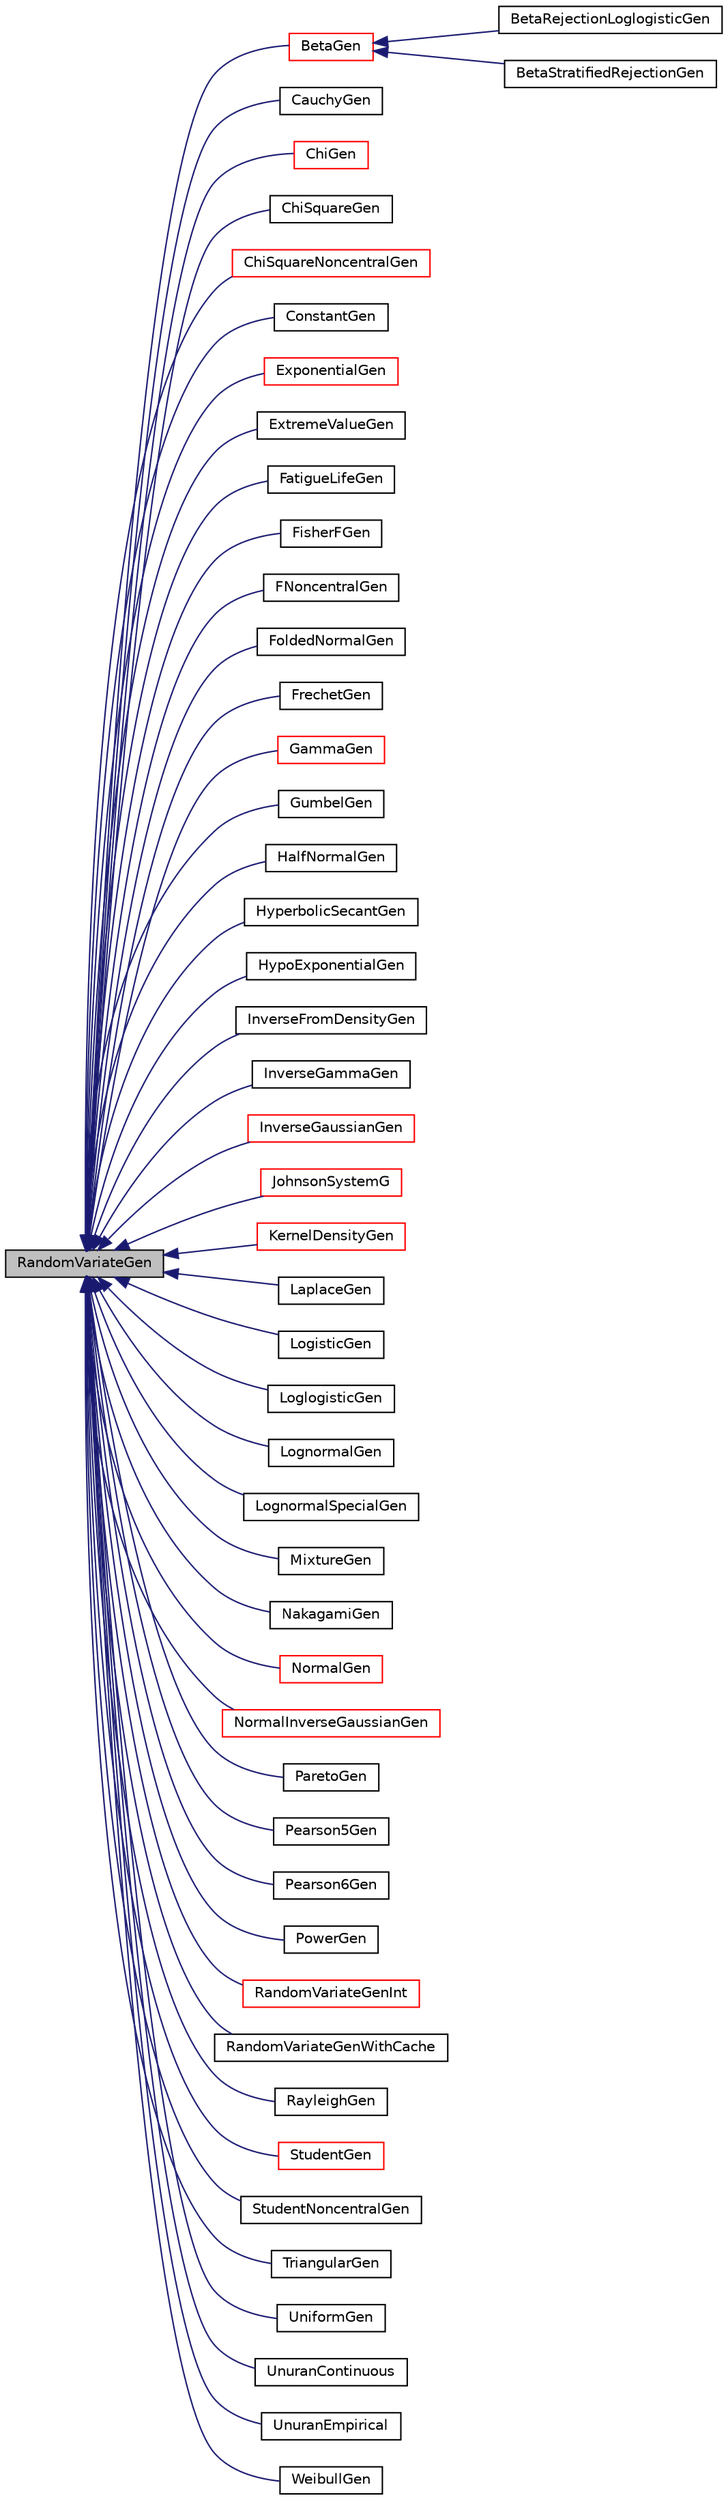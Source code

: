 digraph "RandomVariateGen"
{
 // INTERACTIVE_SVG=YES
  bgcolor="transparent";
  edge [fontname="Helvetica",fontsize="10",labelfontname="Helvetica",labelfontsize="10"];
  node [fontname="Helvetica",fontsize="10",shape=record];
  rankdir="LR";
  Node0 [label="RandomVariateGen",height=0.2,width=0.4,color="black", fillcolor="grey75", style="filled", fontcolor="black"];
  Node0 -> Node1 [dir="back",color="midnightblue",fontsize="10",style="solid",fontname="Helvetica"];
  Node1 [label="BetaGen",height=0.2,width=0.4,color="red",URL="$db/d39/classumontreal_1_1ssj_1_1randvar_1_1BetaGen.html",tooltip="This class implements random variate generators with the beta distribution with shape parameters  and..."];
  Node1 -> Node2 [dir="back",color="midnightblue",fontsize="10",style="solid",fontname="Helvetica"];
  Node2 [label="BetaRejectionLoglogisticGen",height=0.2,width=0.4,color="black",URL="$d1/def/classumontreal_1_1ssj_1_1randvar_1_1BetaRejectionLoglogisticGen.html",tooltip="Implements Beta random variate generators using the rejection method with log-logistic envelopes from..."];
  Node1 -> Node3 [dir="back",color="midnightblue",fontsize="10",style="solid",fontname="Helvetica"];
  Node3 [label="BetaStratifiedRejectionGen",height=0.2,width=0.4,color="black",URL="$d4/dbc/classumontreal_1_1ssj_1_1randvar_1_1BetaStratifiedRejectionGen.html",tooltip="This class implements Beta random variate generators using the stratified rejection/patchwork rejecti..."];
  Node0 -> Node7 [dir="back",color="midnightblue",fontsize="10",style="solid",fontname="Helvetica"];
  Node7 [label="CauchyGen",height=0.2,width=0.4,color="black",URL="$d4/d00/classumontreal_1_1ssj_1_1randvar_1_1CauchyGen.html",tooltip="This class implements random variate generators for the Cauchy distribution. "];
  Node0 -> Node8 [dir="back",color="midnightblue",fontsize="10",style="solid",fontname="Helvetica"];
  Node8 [label="ChiGen",height=0.2,width=0.4,color="red",URL="$d8/d59/classumontreal_1_1ssj_1_1randvar_1_1ChiGen.html",tooltip="This class implements random variate generators for the chi distribution. "];
  Node0 -> Node10 [dir="back",color="midnightblue",fontsize="10",style="solid",fontname="Helvetica"];
  Node10 [label="ChiSquareGen",height=0.2,width=0.4,color="black",URL="$d1/d1d/classumontreal_1_1ssj_1_1randvar_1_1ChiSquareGen.html",tooltip="This class implements random variate generators with the chi square distribution with  degrees of fre..."];
  Node0 -> Node11 [dir="back",color="midnightblue",fontsize="10",style="solid",fontname="Helvetica"];
  Node11 [label="ChiSquareNoncentralGen",height=0.2,width=0.4,color="red",URL="$de/d03/classumontreal_1_1ssj_1_1randvar_1_1ChiSquareNoncentralGen.html",tooltip="This class implements random variate generators for the noncentral chi square distribution with  degr..."];
  Node0 -> Node14 [dir="back",color="midnightblue",fontsize="10",style="solid",fontname="Helvetica"];
  Node14 [label="ConstantGen",height=0.2,width=0.4,color="black",URL="$d3/dff/classumontreal_1_1ssj_1_1randvar_1_1ConstantGen.html",tooltip="This class implements a random variate generator that returns a constant value. "];
  Node0 -> Node15 [dir="back",color="midnightblue",fontsize="10",style="solid",fontname="Helvetica"];
  Node15 [label="ExponentialGen",height=0.2,width=0.4,color="red",URL="$d4/d9c/classumontreal_1_1ssj_1_1randvar_1_1ExponentialGen.html",tooltip="This class implements random variate generators for the exponential distribution. ..."];
  Node0 -> Node17 [dir="back",color="midnightblue",fontsize="10",style="solid",fontname="Helvetica"];
  Node17 [label="ExtremeValueGen",height=0.2,width=0.4,color="black",URL="$dd/dfd/classumontreal_1_1ssj_1_1randvar_1_1ExtremeValueGen.html",tooltip="This class has been replaced by GumbelGen . "];
  Node0 -> Node18 [dir="back",color="midnightblue",fontsize="10",style="solid",fontname="Helvetica"];
  Node18 [label="FatigueLifeGen",height=0.2,width=0.4,color="black",URL="$da/d63/classumontreal_1_1ssj_1_1randvar_1_1FatigueLifeGen.html",tooltip="This class implements random variate generators for the fatigue life distribution   with location pa..."];
  Node0 -> Node19 [dir="back",color="midnightblue",fontsize="10",style="solid",fontname="Helvetica"];
  Node19 [label="FisherFGen",height=0.2,width=0.4,color="black",URL="$dd/d07/classumontreal_1_1ssj_1_1randvar_1_1FisherFGen.html",tooltip="This class implements random variate generators for the Fisher F distribution with  and  degrees of f..."];
  Node0 -> Node20 [dir="back",color="midnightblue",fontsize="10",style="solid",fontname="Helvetica"];
  Node20 [label="FNoncentralGen",height=0.2,width=0.4,color="black",URL="$da/d53/classumontreal_1_1ssj_1_1randvar_1_1FNoncentralGen.html",tooltip="This class implements random variate generators for the noncentral F-distribution. "];
  Node0 -> Node21 [dir="back",color="midnightblue",fontsize="10",style="solid",fontname="Helvetica"];
  Node21 [label="FoldedNormalGen",height=0.2,width=0.4,color="black",URL="$d5/d19/classumontreal_1_1ssj_1_1randvar_1_1FoldedNormalGen.html",tooltip="This class implements methods for generating random variates from the folded normal distribution with..."];
  Node0 -> Node22 [dir="back",color="midnightblue",fontsize="10",style="solid",fontname="Helvetica"];
  Node22 [label="FrechetGen",height=0.2,width=0.4,color="black",URL="$d7/d8a/classumontreal_1_1ssj_1_1randvar_1_1FrechetGen.html",tooltip="This class implements methods for generating random variates from the Fréchet distribution, with location parameter , scale parameter , and shape parameter , where we use the notation . "];
  Node0 -> Node23 [dir="back",color="midnightblue",fontsize="10",style="solid",fontname="Helvetica"];
  Node23 [label="GammaGen",height=0.2,width=0.4,color="red",URL="$dd/d7c/classumontreal_1_1ssj_1_1randvar_1_1GammaGen.html",tooltip="This class implements random variate generators for the gamma distribution. "];
  Node0 -> Node28 [dir="back",color="midnightblue",fontsize="10",style="solid",fontname="Helvetica"];
  Node28 [label="GumbelGen",height=0.2,width=0.4,color="black",URL="$da/d1e/classumontreal_1_1ssj_1_1randvar_1_1GumbelGen.html",tooltip="This class implements methods for generating random variates from the Gumbel distribution. "];
  Node0 -> Node29 [dir="back",color="midnightblue",fontsize="10",style="solid",fontname="Helvetica"];
  Node29 [label="HalfNormalGen",height=0.2,width=0.4,color="black",URL="$d4/d88/classumontreal_1_1ssj_1_1randvar_1_1HalfNormalGen.html",tooltip="This class implements methods for generating random variates from the half-normal distribution with p..."];
  Node0 -> Node30 [dir="back",color="midnightblue",fontsize="10",style="solid",fontname="Helvetica"];
  Node30 [label="HyperbolicSecantGen",height=0.2,width=0.4,color="black",URL="$df/d23/classumontreal_1_1ssj_1_1randvar_1_1HyperbolicSecantGen.html",tooltip="This class implements random variate generators for the hyperbolic secant distribution with location ..."];
  Node0 -> Node31 [dir="back",color="midnightblue",fontsize="10",style="solid",fontname="Helvetica"];
  Node31 [label="HypoExponentialGen",height=0.2,width=0.4,color="black",URL="$d3/ddb/classumontreal_1_1ssj_1_1randvar_1_1HypoExponentialGen.html",tooltip="This class implements random variate generators for the hypoexponential distribution (see classes umo..."];
  Node0 -> Node32 [dir="back",color="midnightblue",fontsize="10",style="solid",fontname="Helvetica"];
  Node32 [label="InverseFromDensityGen",height=0.2,width=0.4,color="black",URL="$dc/d24/classumontreal_1_1ssj_1_1randvar_1_1InverseFromDensityGen.html",tooltip="Implements a method for generating random variates by numerical inversion of an arbitrary continuous ..."];
  Node0 -> Node33 [dir="back",color="midnightblue",fontsize="10",style="solid",fontname="Helvetica"];
  Node33 [label="InverseGammaGen",height=0.2,width=0.4,color="black",URL="$dd/d9f/classumontreal_1_1ssj_1_1randvar_1_1InverseGammaGen.html",tooltip="This class implements random variate generators for the inverse gamma distribution with shape paramet..."];
  Node0 -> Node34 [dir="back",color="midnightblue",fontsize="10",style="solid",fontname="Helvetica"];
  Node34 [label="InverseGaussianGen",height=0.2,width=0.4,color="red",URL="$d1/d30/classumontreal_1_1ssj_1_1randvar_1_1InverseGaussianGen.html",tooltip="This class implements random variate generators for the inverse Gaussian distribution with location p..."];
  Node0 -> Node36 [dir="back",color="midnightblue",fontsize="10",style="solid",fontname="Helvetica"];
  Node36 [label="JohnsonSystemG",height=0.2,width=0.4,color="red",URL="$d0/d1e/classumontreal_1_1ssj_1_1randvar_1_1JohnsonSystemG.html",tooltip="This class contains common parameters and methods for the random variate generators associated with t..."];
  Node0 -> Node40 [dir="back",color="midnightblue",fontsize="10",style="solid",fontname="Helvetica"];
  Node40 [label="KernelDensityGen",height=0.2,width=0.4,color="red",URL="$df/d89/classumontreal_1_1ssj_1_1randvar_1_1KernelDensityGen.html",tooltip="This class implements random variate generators for distributions obtained via kernel density estimat..."];
  Node0 -> Node42 [dir="back",color="midnightblue",fontsize="10",style="solid",fontname="Helvetica"];
  Node42 [label="LaplaceGen",height=0.2,width=0.4,color="black",URL="$db/d59/classumontreal_1_1ssj_1_1randvar_1_1LaplaceGen.html",tooltip="This class implements methods for generating random variates from the Laplace distribution. "];
  Node0 -> Node43 [dir="back",color="midnightblue",fontsize="10",style="solid",fontname="Helvetica"];
  Node43 [label="LogisticGen",height=0.2,width=0.4,color="black",URL="$d7/dba/classumontreal_1_1ssj_1_1randvar_1_1LogisticGen.html",tooltip="This class implements random variate generators for the logistic distribution. "];
  Node0 -> Node44 [dir="back",color="midnightblue",fontsize="10",style="solid",fontname="Helvetica"];
  Node44 [label="LoglogisticGen",height=0.2,width=0.4,color="black",URL="$d2/d56/classumontreal_1_1ssj_1_1randvar_1_1LoglogisticGen.html",tooltip="This class implements random variate generators for the log-logistic distribution with shape paramete..."];
  Node0 -> Node45 [dir="back",color="midnightblue",fontsize="10",style="solid",fontname="Helvetica"];
  Node45 [label="LognormalGen",height=0.2,width=0.4,color="black",URL="$d3/d2e/classumontreal_1_1ssj_1_1randvar_1_1LognormalGen.html",tooltip="This class implements methods for generating random variates from the lognormal distribution. "];
  Node0 -> Node46 [dir="back",color="midnightblue",fontsize="10",style="solid",fontname="Helvetica"];
  Node46 [label="LognormalSpecialGen",height=0.2,width=0.4,color="black",URL="$db/dc7/classumontreal_1_1ssj_1_1randvar_1_1LognormalSpecialGen.html",tooltip="Implements methods for generating random variates from the lognormal distribution using an arbitrary ..."];
  Node0 -> Node47 [dir="back",color="midnightblue",fontsize="10",style="solid",fontname="Helvetica"];
  Node47 [label="MixtureGen",height=0.2,width=0.4,color="black",URL="$d2/d0b/classumontreal_1_1ssj_1_1randvar_1_1MixtureGen.html",tooltip="This class implements random variate generators for a mixture distribution. "];
  Node0 -> Node48 [dir="back",color="midnightblue",fontsize="10",style="solid",fontname="Helvetica"];
  Node48 [label="NakagamiGen",height=0.2,width=0.4,color="black",URL="$d7/d3f/classumontreal_1_1ssj_1_1randvar_1_1NakagamiGen.html",tooltip="This class implements random variate generators for the Nakagami distribution. "];
  Node0 -> Node49 [dir="back",color="midnightblue",fontsize="10",style="solid",fontname="Helvetica"];
  Node49 [label="NormalGen",height=0.2,width=0.4,color="red",URL="$dd/d08/classumontreal_1_1ssj_1_1randvar_1_1NormalGen.html",tooltip="This class implements methods for generating random variates from the normal distribution ..."];
  Node0 -> Node55 [dir="back",color="midnightblue",fontsize="10",style="solid",fontname="Helvetica"];
  Node55 [label="NormalInverseGaussianGen",height=0.2,width=0.4,color="red",URL="$dd/d38/classumontreal_1_1ssj_1_1randvar_1_1NormalInverseGaussianGen.html",tooltip="This class implements random variate generators for the normal inverse gaussian ( ) distribution..."];
  Node0 -> Node57 [dir="back",color="midnightblue",fontsize="10",style="solid",fontname="Helvetica"];
  Node57 [label="ParetoGen",height=0.2,width=0.4,color="black",URL="$dd/d3f/classumontreal_1_1ssj_1_1randvar_1_1ParetoGen.html",tooltip="This class implements random variate generators for one of the Pareto distributions, with parameters  and . "];
  Node0 -> Node58 [dir="back",color="midnightblue",fontsize="10",style="solid",fontname="Helvetica"];
  Node58 [label="Pearson5Gen",height=0.2,width=0.4,color="black",URL="$d3/dc5/classumontreal_1_1ssj_1_1randvar_1_1Pearson5Gen.html",tooltip="THIS CLASS HAS BEEN RENAMED InverseGammaGen . "];
  Node0 -> Node59 [dir="back",color="midnightblue",fontsize="10",style="solid",fontname="Helvetica"];
  Node59 [label="Pearson6Gen",height=0.2,width=0.4,color="black",URL="$d0/de5/classumontreal_1_1ssj_1_1randvar_1_1Pearson6Gen.html",tooltip="This class implements random variate generators for the Pearson type VI distribution with shape param..."];
  Node0 -> Node60 [dir="back",color="midnightblue",fontsize="10",style="solid",fontname="Helvetica"];
  Node60 [label="PowerGen",height=0.2,width=0.4,color="black",URL="$d2/d11/classumontreal_1_1ssj_1_1randvar_1_1PowerGen.html",tooltip="This class implements random variate generators for the power distribution with shape parameter ..."];
  Node0 -> Node61 [dir="back",color="midnightblue",fontsize="10",style="solid",fontname="Helvetica"];
  Node61 [label="RandomVariateGenInt",height=0.2,width=0.4,color="red",URL="$de/d0b/classumontreal_1_1ssj_1_1randvar_1_1RandomVariateGenInt.html",tooltip="This is the base class for all generators of discrete random variates over the set of integers..."];
  Node0 -> Node75 [dir="back",color="midnightblue",fontsize="10",style="solid",fontname="Helvetica"];
  Node75 [label="RandomVariateGenWithCache",height=0.2,width=0.4,color="black",URL="$d6/d73/classumontreal_1_1ssj_1_1randvar_1_1RandomVariateGenWithCache.html",tooltip="This class represents a random variate generator whose values are cached for more efficiency when usi..."];
  Node0 -> Node76 [dir="back",color="midnightblue",fontsize="10",style="solid",fontname="Helvetica"];
  Node76 [label="RayleighGen",height=0.2,width=0.4,color="black",URL="$df/dc2/classumontreal_1_1ssj_1_1randvar_1_1RayleighGen.html",tooltip="This class implements random variate generators for the Rayleigh distribution. "];
  Node0 -> Node77 [dir="back",color="midnightblue",fontsize="10",style="solid",fontname="Helvetica"];
  Node77 [label="StudentGen",height=0.2,width=0.4,color="red",URL="$d3/de6/classumontreal_1_1ssj_1_1randvar_1_1StudentGen.html",tooltip="This class implements methods for generating random variates from the Student distribution with  degr..."];
  Node0 -> Node79 [dir="back",color="midnightblue",fontsize="10",style="solid",fontname="Helvetica"];
  Node79 [label="StudentNoncentralGen",height=0.2,width=0.4,color="black",URL="$dc/d0f/classumontreal_1_1ssj_1_1randvar_1_1StudentNoncentralGen.html",tooltip="This class implements random variate generators for the noncentral Student-t distribution with  degre..."];
  Node0 -> Node80 [dir="back",color="midnightblue",fontsize="10",style="solid",fontname="Helvetica"];
  Node80 [label="TriangularGen",height=0.2,width=0.4,color="black",URL="$d5/d81/classumontreal_1_1ssj_1_1randvar_1_1TriangularGen.html",tooltip="This class implements random variate generators for the triangular distribution. "];
  Node0 -> Node81 [dir="back",color="midnightblue",fontsize="10",style="solid",fontname="Helvetica"];
  Node81 [label="UniformGen",height=0.2,width=0.4,color="black",URL="$d3/dfe/classumontreal_1_1ssj_1_1randvar_1_1UniformGen.html",tooltip="This class implements random variate generators for the (continuous) uniform distribution over the in..."];
  Node0 -> Node82 [dir="back",color="midnightblue",fontsize="10",style="solid",fontname="Helvetica"];
  Node82 [label="UnuranContinuous",height=0.2,width=0.4,color="black",URL="$d3/df8/classumontreal_1_1ssj_1_1randvar_1_1UnuranContinuous.html",tooltip="This class permits one to create continuous univariate generators using UNURAN via its string API..."];
  Node0 -> Node83 [dir="back",color="midnightblue",fontsize="10",style="solid",fontname="Helvetica"];
  Node83 [label="UnuranEmpirical",height=0.2,width=0.4,color="black",URL="$de/d0a/classumontreal_1_1ssj_1_1randvar_1_1UnuranEmpirical.html",tooltip="This class permits one to create generators for empirical and quasi-empirical univariate distribution..."];
  Node0 -> Node84 [dir="back",color="midnightblue",fontsize="10",style="solid",fontname="Helvetica"];
  Node84 [label="WeibullGen",height=0.2,width=0.4,color="black",URL="$d3/de1/classumontreal_1_1ssj_1_1randvar_1_1WeibullGen.html",tooltip="This class implements random variate generators for the Weibull distribution. "];
}
